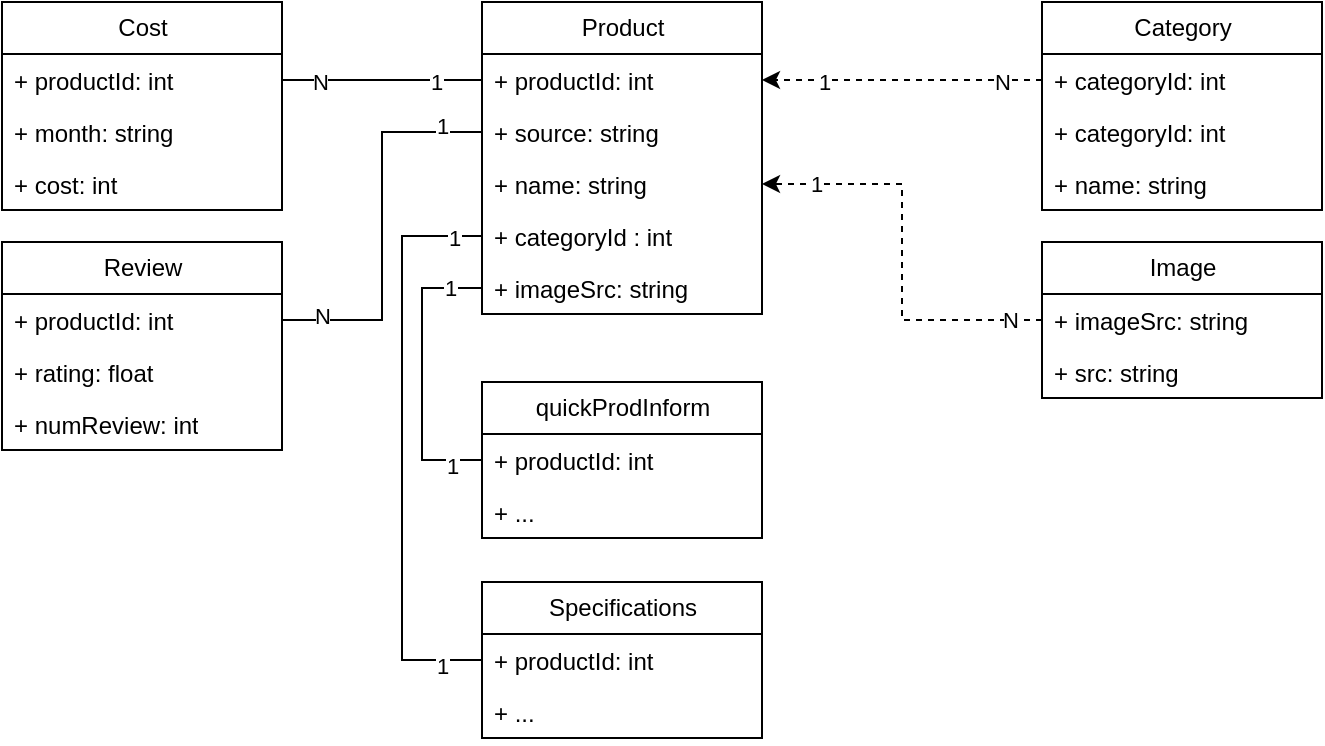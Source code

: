 <mxfile version="22.1.0" type="github">
  <diagram id="C5RBs43oDa-KdzZeNtuy" name="Page-1">
    <mxGraphModel dx="1002" dy="551" grid="1" gridSize="10" guides="1" tooltips="1" connect="1" arrows="1" fold="1" page="1" pageScale="1" pageWidth="827" pageHeight="1169" math="0" shadow="0">
      <root>
        <mxCell id="WIyWlLk6GJQsqaUBKTNV-0" />
        <mxCell id="WIyWlLk6GJQsqaUBKTNV-1" parent="WIyWlLk6GJQsqaUBKTNV-0" />
        <mxCell id="7_3XjTDVRyFP3qu4fWa5-0" value="Product" style="swimlane;fontStyle=0;childLayout=stackLayout;horizontal=1;startSize=26;fillColor=none;horizontalStack=0;resizeParent=1;resizeParentMax=0;resizeLast=0;collapsible=1;marginBottom=0;html=1;" vertex="1" parent="WIyWlLk6GJQsqaUBKTNV-1">
          <mxGeometry x="260" y="30" width="140" height="156" as="geometry" />
        </mxCell>
        <mxCell id="7_3XjTDVRyFP3qu4fWa5-1" value="+ productId: int" style="text;strokeColor=none;fillColor=none;align=left;verticalAlign=top;spacingLeft=4;spacingRight=4;overflow=hidden;rotatable=0;points=[[0,0.5],[1,0.5]];portConstraint=eastwest;whiteSpace=wrap;html=1;" vertex="1" parent="7_3XjTDVRyFP3qu4fWa5-0">
          <mxGeometry y="26" width="140" height="26" as="geometry" />
        </mxCell>
        <mxCell id="7_3XjTDVRyFP3qu4fWa5-30" value="+ source: string" style="text;strokeColor=none;fillColor=none;align=left;verticalAlign=top;spacingLeft=4;spacingRight=4;overflow=hidden;rotatable=0;points=[[0,0.5],[1,0.5]];portConstraint=eastwest;whiteSpace=wrap;html=1;" vertex="1" parent="7_3XjTDVRyFP3qu4fWa5-0">
          <mxGeometry y="52" width="140" height="26" as="geometry" />
        </mxCell>
        <mxCell id="7_3XjTDVRyFP3qu4fWa5-2" value="+ name: string" style="text;strokeColor=none;fillColor=none;align=left;verticalAlign=top;spacingLeft=4;spacingRight=4;overflow=hidden;rotatable=0;points=[[0,0.5],[1,0.5]];portConstraint=eastwest;whiteSpace=wrap;html=1;" vertex="1" parent="7_3XjTDVRyFP3qu4fWa5-0">
          <mxGeometry y="78" width="140" height="26" as="geometry" />
        </mxCell>
        <mxCell id="7_3XjTDVRyFP3qu4fWa5-4" value="+ categoryId : int" style="text;strokeColor=none;fillColor=none;align=left;verticalAlign=top;spacingLeft=4;spacingRight=4;overflow=hidden;rotatable=0;points=[[0,0.5],[1,0.5]];portConstraint=eastwest;whiteSpace=wrap;html=1;" vertex="1" parent="7_3XjTDVRyFP3qu4fWa5-0">
          <mxGeometry y="104" width="140" height="26" as="geometry" />
        </mxCell>
        <mxCell id="7_3XjTDVRyFP3qu4fWa5-3" value="+ imageSrc: string" style="text;strokeColor=none;fillColor=none;align=left;verticalAlign=top;spacingLeft=4;spacingRight=4;overflow=hidden;rotatable=0;points=[[0,0.5],[1,0.5]];portConstraint=eastwest;whiteSpace=wrap;html=1;" vertex="1" parent="7_3XjTDVRyFP3qu4fWa5-0">
          <mxGeometry y="130" width="140" height="26" as="geometry" />
        </mxCell>
        <mxCell id="7_3XjTDVRyFP3qu4fWa5-5" value="Category" style="swimlane;fontStyle=0;childLayout=stackLayout;horizontal=1;startSize=26;fillColor=none;horizontalStack=0;resizeParent=1;resizeParentMax=0;resizeLast=0;collapsible=1;marginBottom=0;html=1;" vertex="1" parent="WIyWlLk6GJQsqaUBKTNV-1">
          <mxGeometry x="540" y="30" width="140" height="104" as="geometry" />
        </mxCell>
        <mxCell id="7_3XjTDVRyFP3qu4fWa5-6" value="+ categoryId: int" style="text;strokeColor=none;fillColor=none;align=left;verticalAlign=top;spacingLeft=4;spacingRight=4;overflow=hidden;rotatable=0;points=[[0,0.5],[1,0.5]];portConstraint=eastwest;whiteSpace=wrap;html=1;" vertex="1" parent="7_3XjTDVRyFP3qu4fWa5-5">
          <mxGeometry y="26" width="140" height="26" as="geometry" />
        </mxCell>
        <mxCell id="7_3XjTDVRyFP3qu4fWa5-18" value="+ categoryId: int" style="text;strokeColor=none;fillColor=none;align=left;verticalAlign=top;spacingLeft=4;spacingRight=4;overflow=hidden;rotatable=0;points=[[0,0.5],[1,0.5]];portConstraint=eastwest;whiteSpace=wrap;html=1;" vertex="1" parent="7_3XjTDVRyFP3qu4fWa5-5">
          <mxGeometry y="52" width="140" height="26" as="geometry" />
        </mxCell>
        <mxCell id="7_3XjTDVRyFP3qu4fWa5-7" value="+ name: string" style="text;strokeColor=none;fillColor=none;align=left;verticalAlign=top;spacingLeft=4;spacingRight=4;overflow=hidden;rotatable=0;points=[[0,0.5],[1,0.5]];portConstraint=eastwest;whiteSpace=wrap;html=1;" vertex="1" parent="7_3XjTDVRyFP3qu4fWa5-5">
          <mxGeometry y="78" width="140" height="26" as="geometry" />
        </mxCell>
        <mxCell id="7_3XjTDVRyFP3qu4fWa5-10" style="edgeStyle=orthogonalEdgeStyle;rounded=0;orthogonalLoop=1;jettySize=auto;html=1;exitX=0;exitY=0.5;exitDx=0;exitDy=0;entryX=1;entryY=0.5;entryDx=0;entryDy=0;dashed=1;" edge="1" parent="WIyWlLk6GJQsqaUBKTNV-1" source="7_3XjTDVRyFP3qu4fWa5-6" target="7_3XjTDVRyFP3qu4fWa5-1">
          <mxGeometry relative="1" as="geometry" />
        </mxCell>
        <mxCell id="7_3XjTDVRyFP3qu4fWa5-17" value="1" style="edgeLabel;html=1;align=center;verticalAlign=middle;resizable=0;points=[];" vertex="1" connectable="0" parent="7_3XjTDVRyFP3qu4fWa5-10">
          <mxGeometry x="0.56" y="1" relative="1" as="geometry">
            <mxPoint as="offset" />
          </mxGeometry>
        </mxCell>
        <mxCell id="7_3XjTDVRyFP3qu4fWa5-19" value="N" style="edgeLabel;html=1;align=center;verticalAlign=middle;resizable=0;points=[];" vertex="1" connectable="0" parent="7_3XjTDVRyFP3qu4fWa5-10">
          <mxGeometry x="-0.426" y="1" relative="1" as="geometry">
            <mxPoint x="20" as="offset" />
          </mxGeometry>
        </mxCell>
        <mxCell id="7_3XjTDVRyFP3qu4fWa5-11" value="Image" style="swimlane;fontStyle=0;childLayout=stackLayout;horizontal=1;startSize=26;fillColor=none;horizontalStack=0;resizeParent=1;resizeParentMax=0;resizeLast=0;collapsible=1;marginBottom=0;html=1;" vertex="1" parent="WIyWlLk6GJQsqaUBKTNV-1">
          <mxGeometry x="540" y="150" width="140" height="78" as="geometry" />
        </mxCell>
        <mxCell id="7_3XjTDVRyFP3qu4fWa5-12" value="+ imageSrc: string" style="text;strokeColor=none;fillColor=none;align=left;verticalAlign=top;spacingLeft=4;spacingRight=4;overflow=hidden;rotatable=0;points=[[0,0.5],[1,0.5]];portConstraint=eastwest;whiteSpace=wrap;html=1;" vertex="1" parent="7_3XjTDVRyFP3qu4fWa5-11">
          <mxGeometry y="26" width="140" height="26" as="geometry" />
        </mxCell>
        <mxCell id="7_3XjTDVRyFP3qu4fWa5-13" value="+ src: string" style="text;strokeColor=none;fillColor=none;align=left;verticalAlign=top;spacingLeft=4;spacingRight=4;overflow=hidden;rotatable=0;points=[[0,0.5],[1,0.5]];portConstraint=eastwest;whiteSpace=wrap;html=1;" vertex="1" parent="7_3XjTDVRyFP3qu4fWa5-11">
          <mxGeometry y="52" width="140" height="26" as="geometry" />
        </mxCell>
        <mxCell id="7_3XjTDVRyFP3qu4fWa5-16" style="edgeStyle=orthogonalEdgeStyle;rounded=0;orthogonalLoop=1;jettySize=auto;html=1;exitX=0;exitY=0.5;exitDx=0;exitDy=0;entryX=1;entryY=0.5;entryDx=0;entryDy=0;dashed=1;" edge="1" parent="WIyWlLk6GJQsqaUBKTNV-1" source="7_3XjTDVRyFP3qu4fWa5-12" target="7_3XjTDVRyFP3qu4fWa5-2">
          <mxGeometry relative="1" as="geometry" />
        </mxCell>
        <mxCell id="7_3XjTDVRyFP3qu4fWa5-20" value="1" style="edgeLabel;html=1;align=center;verticalAlign=middle;resizable=0;points=[];" vertex="1" connectable="0" parent="7_3XjTDVRyFP3qu4fWa5-16">
          <mxGeometry x="0.688" y="-2" relative="1" as="geometry">
            <mxPoint x="-6" y="2" as="offset" />
          </mxGeometry>
        </mxCell>
        <mxCell id="7_3XjTDVRyFP3qu4fWa5-21" value="N" style="edgeLabel;html=1;align=center;verticalAlign=middle;resizable=0;points=[];" vertex="1" connectable="0" parent="7_3XjTDVRyFP3qu4fWa5-16">
          <mxGeometry x="-0.844" relative="1" as="geometry">
            <mxPoint as="offset" />
          </mxGeometry>
        </mxCell>
        <mxCell id="7_3XjTDVRyFP3qu4fWa5-22" value="Cost" style="swimlane;fontStyle=0;childLayout=stackLayout;horizontal=1;startSize=26;fillColor=none;horizontalStack=0;resizeParent=1;resizeParentMax=0;resizeLast=0;collapsible=1;marginBottom=0;html=1;" vertex="1" parent="WIyWlLk6GJQsqaUBKTNV-1">
          <mxGeometry x="20" y="30" width="140" height="104" as="geometry" />
        </mxCell>
        <mxCell id="7_3XjTDVRyFP3qu4fWa5-23" value="+ productId: int" style="text;strokeColor=none;fillColor=none;align=left;verticalAlign=top;spacingLeft=4;spacingRight=4;overflow=hidden;rotatable=0;points=[[0,0.5],[1,0.5]];portConstraint=eastwest;whiteSpace=wrap;html=1;" vertex="1" parent="7_3XjTDVRyFP3qu4fWa5-22">
          <mxGeometry y="26" width="140" height="26" as="geometry" />
        </mxCell>
        <mxCell id="7_3XjTDVRyFP3qu4fWa5-24" value="+ month: string" style="text;strokeColor=none;fillColor=none;align=left;verticalAlign=top;spacingLeft=4;spacingRight=4;overflow=hidden;rotatable=0;points=[[0,0.5],[1,0.5]];portConstraint=eastwest;whiteSpace=wrap;html=1;" vertex="1" parent="7_3XjTDVRyFP3qu4fWa5-22">
          <mxGeometry y="52" width="140" height="26" as="geometry" />
        </mxCell>
        <mxCell id="7_3XjTDVRyFP3qu4fWa5-25" value="+ cost: int" style="text;strokeColor=none;fillColor=none;align=left;verticalAlign=top;spacingLeft=4;spacingRight=4;overflow=hidden;rotatable=0;points=[[0,0.5],[1,0.5]];portConstraint=eastwest;whiteSpace=wrap;html=1;" vertex="1" parent="7_3XjTDVRyFP3qu4fWa5-22">
          <mxGeometry y="78" width="140" height="26" as="geometry" />
        </mxCell>
        <mxCell id="7_3XjTDVRyFP3qu4fWa5-27" style="edgeStyle=orthogonalEdgeStyle;rounded=0;orthogonalLoop=1;jettySize=auto;html=1;exitX=1;exitY=0.5;exitDx=0;exitDy=0;entryX=0;entryY=0.5;entryDx=0;entryDy=0;endArrow=none;endFill=0;" edge="1" parent="WIyWlLk6GJQsqaUBKTNV-1" source="7_3XjTDVRyFP3qu4fWa5-23" target="7_3XjTDVRyFP3qu4fWa5-1">
          <mxGeometry relative="1" as="geometry" />
        </mxCell>
        <mxCell id="7_3XjTDVRyFP3qu4fWa5-28" value="1" style="edgeLabel;html=1;align=center;verticalAlign=middle;resizable=0;points=[];" vertex="1" connectable="0" parent="7_3XjTDVRyFP3qu4fWa5-27">
          <mxGeometry x="0.536" y="-3" relative="1" as="geometry">
            <mxPoint y="-2" as="offset" />
          </mxGeometry>
        </mxCell>
        <mxCell id="7_3XjTDVRyFP3qu4fWa5-29" value="N" style="edgeLabel;html=1;align=center;verticalAlign=middle;resizable=0;points=[];" vertex="1" connectable="0" parent="7_3XjTDVRyFP3qu4fWa5-27">
          <mxGeometry x="-0.624" y="2" relative="1" as="geometry">
            <mxPoint y="3" as="offset" />
          </mxGeometry>
        </mxCell>
        <mxCell id="7_3XjTDVRyFP3qu4fWa5-31" value="Review" style="swimlane;fontStyle=0;childLayout=stackLayout;horizontal=1;startSize=26;fillColor=none;horizontalStack=0;resizeParent=1;resizeParentMax=0;resizeLast=0;collapsible=1;marginBottom=0;html=1;" vertex="1" parent="WIyWlLk6GJQsqaUBKTNV-1">
          <mxGeometry x="20" y="150" width="140" height="104" as="geometry" />
        </mxCell>
        <mxCell id="7_3XjTDVRyFP3qu4fWa5-32" value="+ productId: int" style="text;strokeColor=none;fillColor=none;align=left;verticalAlign=top;spacingLeft=4;spacingRight=4;overflow=hidden;rotatable=0;points=[[0,0.5],[1,0.5]];portConstraint=eastwest;whiteSpace=wrap;html=1;" vertex="1" parent="7_3XjTDVRyFP3qu4fWa5-31">
          <mxGeometry y="26" width="140" height="26" as="geometry" />
        </mxCell>
        <mxCell id="7_3XjTDVRyFP3qu4fWa5-33" value="+ rating: float" style="text;strokeColor=none;fillColor=none;align=left;verticalAlign=top;spacingLeft=4;spacingRight=4;overflow=hidden;rotatable=0;points=[[0,0.5],[1,0.5]];portConstraint=eastwest;whiteSpace=wrap;html=1;" vertex="1" parent="7_3XjTDVRyFP3qu4fWa5-31">
          <mxGeometry y="52" width="140" height="26" as="geometry" />
        </mxCell>
        <mxCell id="7_3XjTDVRyFP3qu4fWa5-34" value="+ numReview: int" style="text;strokeColor=none;fillColor=none;align=left;verticalAlign=top;spacingLeft=4;spacingRight=4;overflow=hidden;rotatable=0;points=[[0,0.5],[1,0.5]];portConstraint=eastwest;whiteSpace=wrap;html=1;" vertex="1" parent="7_3XjTDVRyFP3qu4fWa5-31">
          <mxGeometry y="78" width="140" height="26" as="geometry" />
        </mxCell>
        <mxCell id="7_3XjTDVRyFP3qu4fWa5-35" style="edgeStyle=orthogonalEdgeStyle;rounded=0;orthogonalLoop=1;jettySize=auto;html=1;exitX=0;exitY=0.5;exitDx=0;exitDy=0;entryX=1;entryY=0.5;entryDx=0;entryDy=0;endArrow=none;endFill=0;" edge="1" parent="WIyWlLk6GJQsqaUBKTNV-1" source="7_3XjTDVRyFP3qu4fWa5-30" target="7_3XjTDVRyFP3qu4fWa5-32">
          <mxGeometry relative="1" as="geometry" />
        </mxCell>
        <mxCell id="7_3XjTDVRyFP3qu4fWa5-36" value="1" style="edgeLabel;html=1;align=center;verticalAlign=middle;resizable=0;points=[];" vertex="1" connectable="0" parent="7_3XjTDVRyFP3qu4fWa5-35">
          <mxGeometry x="-0.823" y="-3" relative="1" as="geometry">
            <mxPoint x="-3" as="offset" />
          </mxGeometry>
        </mxCell>
        <mxCell id="7_3XjTDVRyFP3qu4fWa5-37" value="N" style="edgeLabel;html=1;align=center;verticalAlign=middle;resizable=0;points=[];" vertex="1" connectable="0" parent="7_3XjTDVRyFP3qu4fWa5-35">
          <mxGeometry x="0.868" y="-2" relative="1" as="geometry">
            <mxPoint x="7" as="offset" />
          </mxGeometry>
        </mxCell>
        <mxCell id="7_3XjTDVRyFP3qu4fWa5-38" value="Specifications" style="swimlane;fontStyle=0;childLayout=stackLayout;horizontal=1;startSize=26;fillColor=none;horizontalStack=0;resizeParent=1;resizeParentMax=0;resizeLast=0;collapsible=1;marginBottom=0;html=1;" vertex="1" parent="WIyWlLk6GJQsqaUBKTNV-1">
          <mxGeometry x="260" y="320" width="140" height="78" as="geometry" />
        </mxCell>
        <mxCell id="7_3XjTDVRyFP3qu4fWa5-39" value="+ productId: int" style="text;strokeColor=none;fillColor=none;align=left;verticalAlign=top;spacingLeft=4;spacingRight=4;overflow=hidden;rotatable=0;points=[[0,0.5],[1,0.5]];portConstraint=eastwest;whiteSpace=wrap;html=1;" vertex="1" parent="7_3XjTDVRyFP3qu4fWa5-38">
          <mxGeometry y="26" width="140" height="26" as="geometry" />
        </mxCell>
        <mxCell id="7_3XjTDVRyFP3qu4fWa5-40" value="+ ..." style="text;strokeColor=none;fillColor=none;align=left;verticalAlign=top;spacingLeft=4;spacingRight=4;overflow=hidden;rotatable=0;points=[[0,0.5],[1,0.5]];portConstraint=eastwest;whiteSpace=wrap;html=1;" vertex="1" parent="7_3XjTDVRyFP3qu4fWa5-38">
          <mxGeometry y="52" width="140" height="26" as="geometry" />
        </mxCell>
        <mxCell id="7_3XjTDVRyFP3qu4fWa5-42" style="edgeStyle=orthogonalEdgeStyle;rounded=0;orthogonalLoop=1;jettySize=auto;html=1;exitX=0;exitY=0.5;exitDx=0;exitDy=0;entryX=0;entryY=0.5;entryDx=0;entryDy=0;endArrow=none;endFill=0;" edge="1" parent="WIyWlLk6GJQsqaUBKTNV-1" source="7_3XjTDVRyFP3qu4fWa5-4" target="7_3XjTDVRyFP3qu4fWa5-39">
          <mxGeometry relative="1" as="geometry">
            <Array as="points">
              <mxPoint x="220" y="147" />
              <mxPoint x="220" y="359" />
            </Array>
          </mxGeometry>
        </mxCell>
        <mxCell id="7_3XjTDVRyFP3qu4fWa5-48" value="1" style="edgeLabel;html=1;align=center;verticalAlign=middle;resizable=0;points=[];" vertex="1" connectable="0" parent="7_3XjTDVRyFP3qu4fWa5-42">
          <mxGeometry x="-0.899" y="1" relative="1" as="geometry">
            <mxPoint as="offset" />
          </mxGeometry>
        </mxCell>
        <mxCell id="7_3XjTDVRyFP3qu4fWa5-49" value="1" style="edgeLabel;html=1;align=center;verticalAlign=middle;resizable=0;points=[];" vertex="1" connectable="0" parent="7_3XjTDVRyFP3qu4fWa5-42">
          <mxGeometry x="0.862" y="-3" relative="1" as="geometry">
            <mxPoint as="offset" />
          </mxGeometry>
        </mxCell>
        <mxCell id="7_3XjTDVRyFP3qu4fWa5-43" value="quickProdInform" style="swimlane;fontStyle=0;childLayout=stackLayout;horizontal=1;startSize=26;fillColor=none;horizontalStack=0;resizeParent=1;resizeParentMax=0;resizeLast=0;collapsible=1;marginBottom=0;html=1;" vertex="1" parent="WIyWlLk6GJQsqaUBKTNV-1">
          <mxGeometry x="260" y="220" width="140" height="78" as="geometry" />
        </mxCell>
        <mxCell id="7_3XjTDVRyFP3qu4fWa5-44" value="+ productId: int" style="text;strokeColor=none;fillColor=none;align=left;verticalAlign=top;spacingLeft=4;spacingRight=4;overflow=hidden;rotatable=0;points=[[0,0.5],[1,0.5]];portConstraint=eastwest;whiteSpace=wrap;html=1;" vertex="1" parent="7_3XjTDVRyFP3qu4fWa5-43">
          <mxGeometry y="26" width="140" height="26" as="geometry" />
        </mxCell>
        <mxCell id="7_3XjTDVRyFP3qu4fWa5-46" value="+ ..." style="text;strokeColor=none;fillColor=none;align=left;verticalAlign=top;spacingLeft=4;spacingRight=4;overflow=hidden;rotatable=0;points=[[0,0.5],[1,0.5]];portConstraint=eastwest;whiteSpace=wrap;html=1;" vertex="1" parent="7_3XjTDVRyFP3qu4fWa5-43">
          <mxGeometry y="52" width="140" height="26" as="geometry" />
        </mxCell>
        <mxCell id="7_3XjTDVRyFP3qu4fWa5-47" style="edgeStyle=orthogonalEdgeStyle;rounded=0;orthogonalLoop=1;jettySize=auto;html=1;exitX=0;exitY=0.5;exitDx=0;exitDy=0;entryX=0;entryY=0.5;entryDx=0;entryDy=0;endArrow=none;endFill=0;" edge="1" parent="WIyWlLk6GJQsqaUBKTNV-1" source="7_3XjTDVRyFP3qu4fWa5-3" target="7_3XjTDVRyFP3qu4fWa5-44">
          <mxGeometry relative="1" as="geometry">
            <Array as="points">
              <mxPoint x="230" y="173" />
              <mxPoint x="230" y="259" />
            </Array>
          </mxGeometry>
        </mxCell>
        <mxCell id="7_3XjTDVRyFP3qu4fWa5-50" value="1" style="edgeLabel;html=1;align=center;verticalAlign=middle;resizable=0;points=[];" vertex="1" connectable="0" parent="7_3XjTDVRyFP3qu4fWa5-47">
          <mxGeometry x="-0.775" relative="1" as="geometry">
            <mxPoint as="offset" />
          </mxGeometry>
        </mxCell>
        <mxCell id="7_3XjTDVRyFP3qu4fWa5-51" value="1" style="edgeLabel;html=1;align=center;verticalAlign=middle;resizable=0;points=[];" vertex="1" connectable="0" parent="7_3XjTDVRyFP3qu4fWa5-47">
          <mxGeometry x="0.792" y="-3" relative="1" as="geometry">
            <mxPoint as="offset" />
          </mxGeometry>
        </mxCell>
      </root>
    </mxGraphModel>
  </diagram>
</mxfile>

